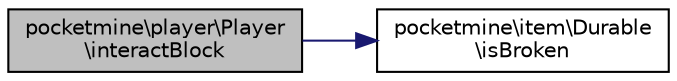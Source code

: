 digraph "pocketmine\player\Player\interactBlock"
{
 // INTERACTIVE_SVG=YES
 // LATEX_PDF_SIZE
  edge [fontname="Helvetica",fontsize="10",labelfontname="Helvetica",labelfontsize="10"];
  node [fontname="Helvetica",fontsize="10",shape=record];
  rankdir="LR";
  Node1 [label="pocketmine\\player\\Player\l\\interactBlock",height=0.2,width=0.4,color="black", fillcolor="grey75", style="filled", fontcolor="black",tooltip=" "];
  Node1 -> Node2 [color="midnightblue",fontsize="10",style="solid",fontname="Helvetica"];
  Node2 [label="pocketmine\\item\\Durable\l\\isBroken",height=0.2,width=0.4,color="black", fillcolor="white", style="filled",URL="$dc/d20/classpocketmine_1_1item_1_1_durable.html#a9dd261853760b5df7ddacfd351b8df15",tooltip=" "];
}
